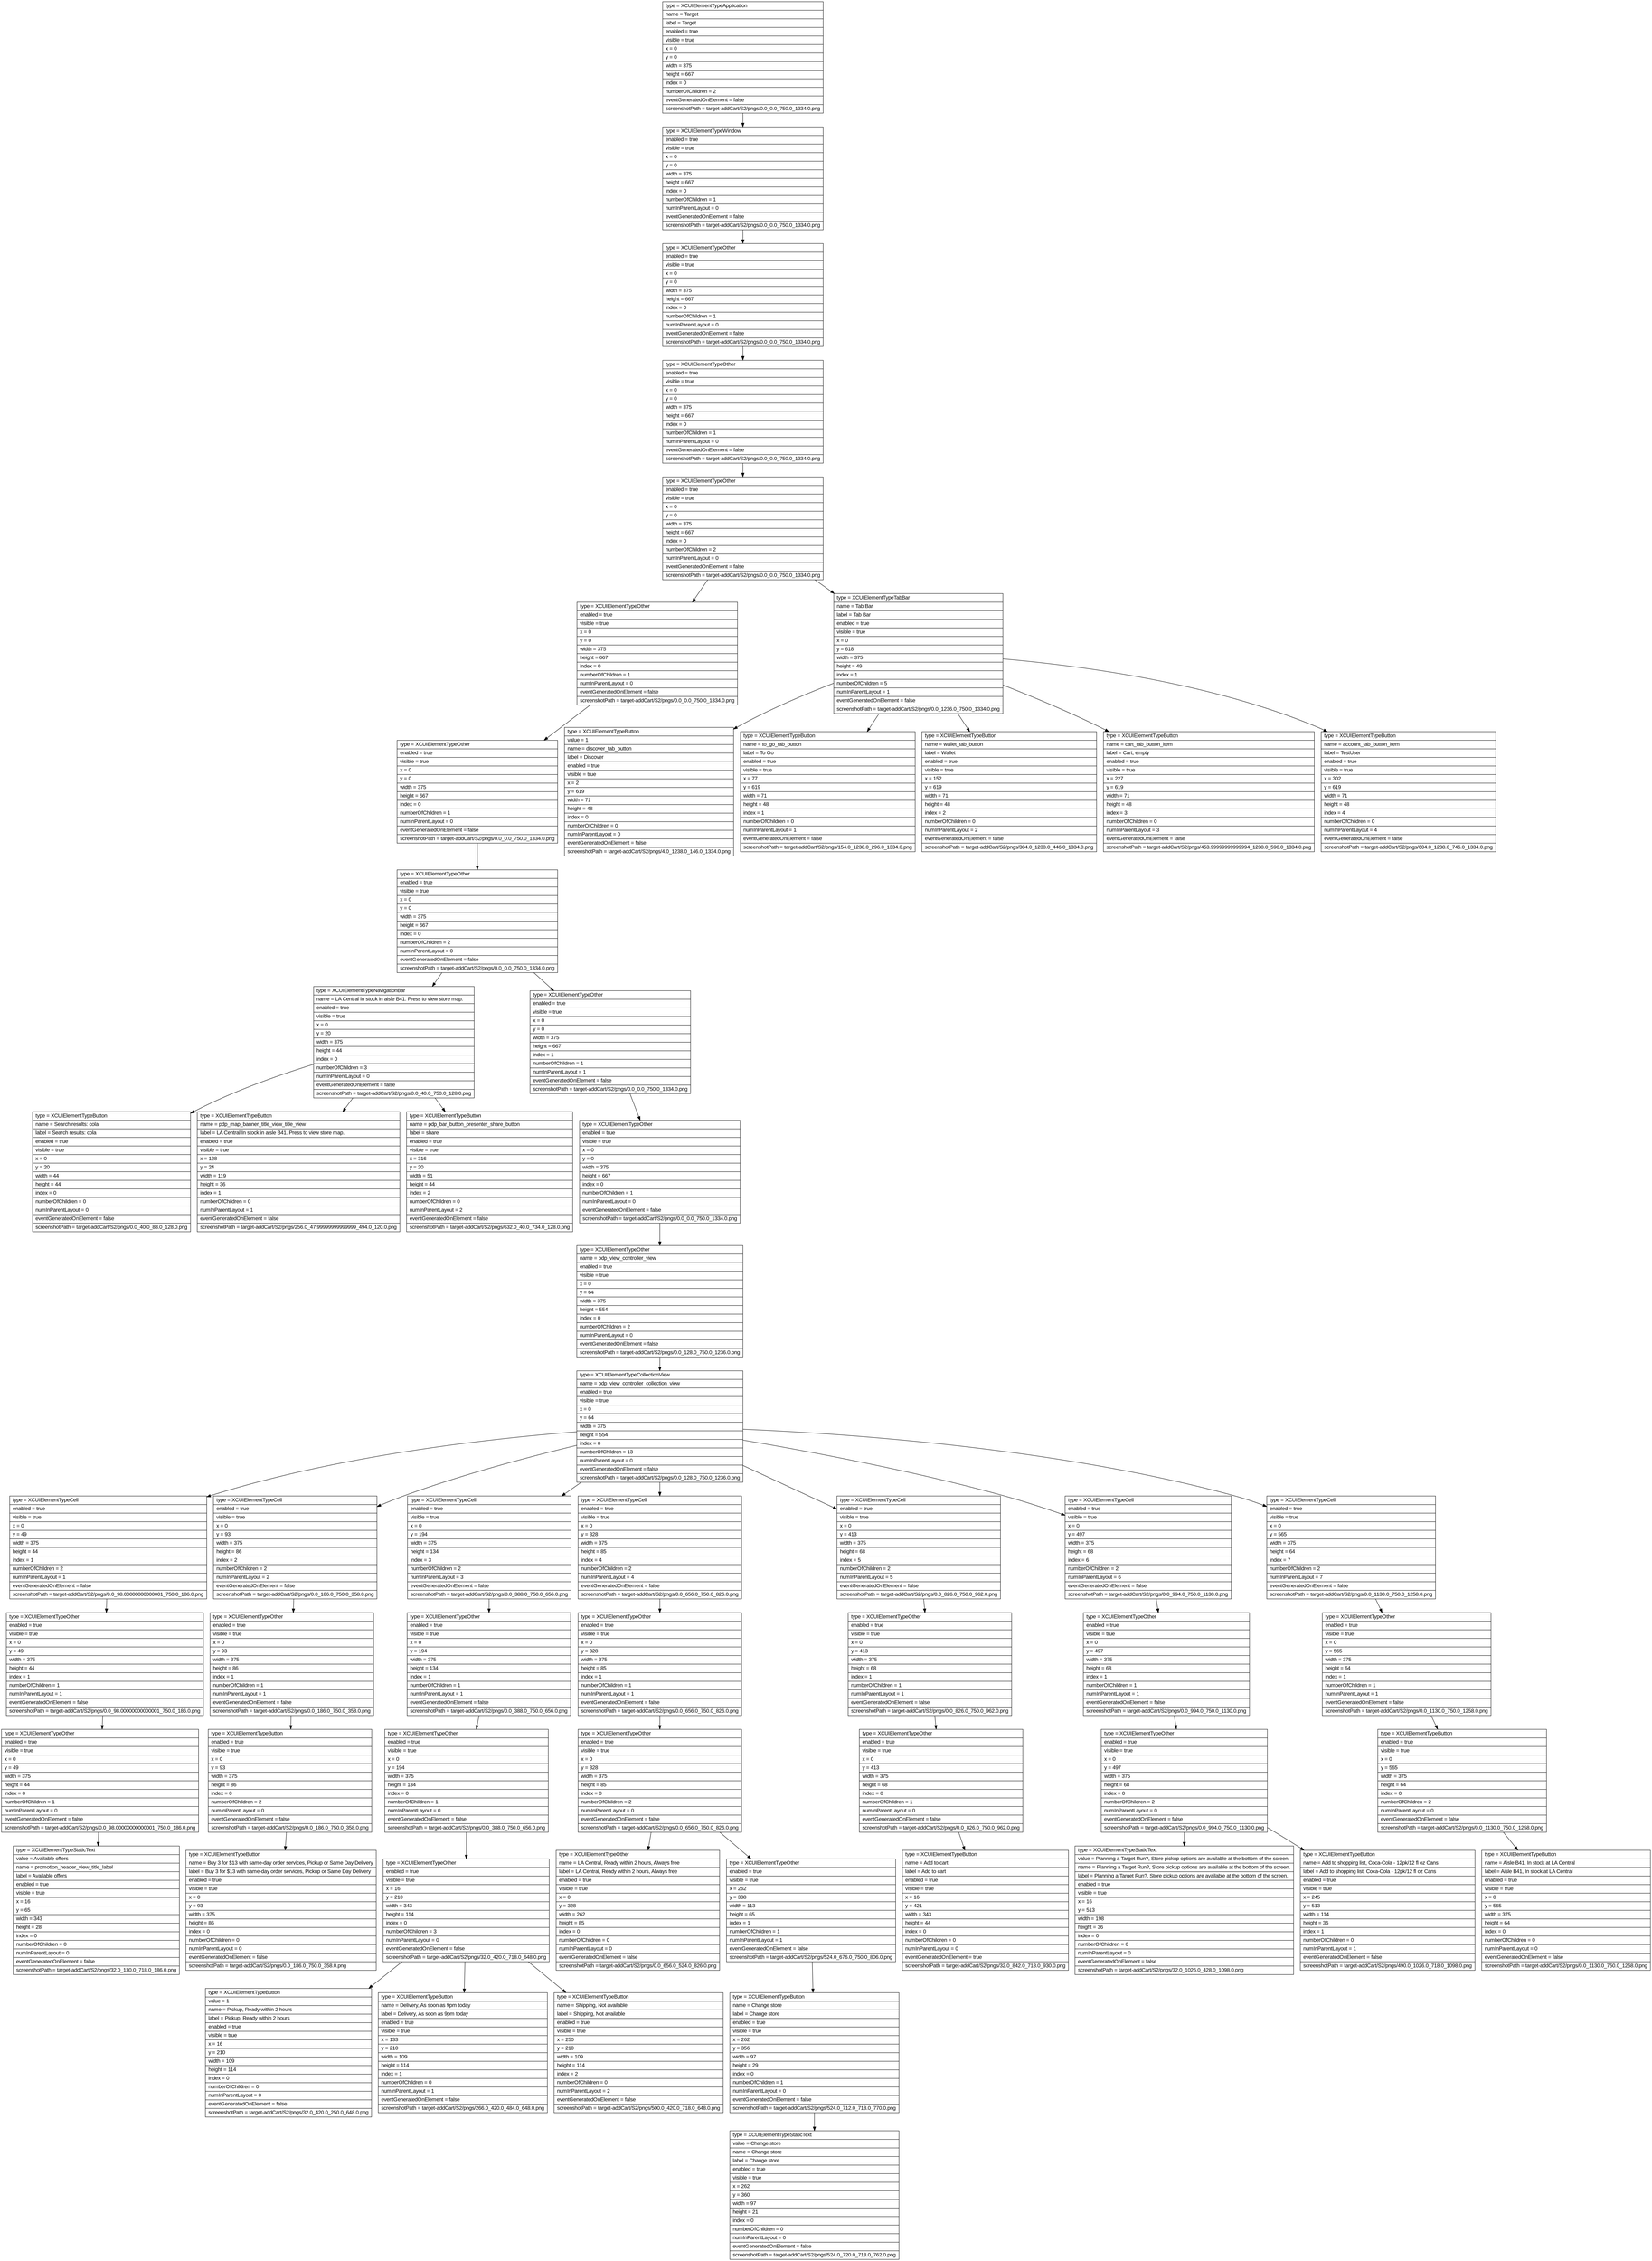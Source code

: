 digraph Layout {

	node [shape=record fontname=Arial];

	0	[label="{type = XCUIElementTypeApplication\l|name = Target\l|label = Target\l|enabled = true\l|visible = true\l|x = 0\l|y = 0\l|width = 375\l|height = 667\l|index = 0\l|numberOfChildren = 2\l|eventGeneratedOnElement = false \l|screenshotPath = target-addCart/S2/pngs/0.0_0.0_750.0_1334.0.png\l}"]
	1	[label="{type = XCUIElementTypeWindow\l|enabled = true\l|visible = true\l|x = 0\l|y = 0\l|width = 375\l|height = 667\l|index = 0\l|numberOfChildren = 1\l|numInParentLayout = 0\l|eventGeneratedOnElement = false \l|screenshotPath = target-addCart/S2/pngs/0.0_0.0_750.0_1334.0.png\l}"]
	2	[label="{type = XCUIElementTypeOther\l|enabled = true\l|visible = true\l|x = 0\l|y = 0\l|width = 375\l|height = 667\l|index = 0\l|numberOfChildren = 1\l|numInParentLayout = 0\l|eventGeneratedOnElement = false \l|screenshotPath = target-addCart/S2/pngs/0.0_0.0_750.0_1334.0.png\l}"]
	3	[label="{type = XCUIElementTypeOther\l|enabled = true\l|visible = true\l|x = 0\l|y = 0\l|width = 375\l|height = 667\l|index = 0\l|numberOfChildren = 1\l|numInParentLayout = 0\l|eventGeneratedOnElement = false \l|screenshotPath = target-addCart/S2/pngs/0.0_0.0_750.0_1334.0.png\l}"]
	4	[label="{type = XCUIElementTypeOther\l|enabled = true\l|visible = true\l|x = 0\l|y = 0\l|width = 375\l|height = 667\l|index = 0\l|numberOfChildren = 2\l|numInParentLayout = 0\l|eventGeneratedOnElement = false \l|screenshotPath = target-addCart/S2/pngs/0.0_0.0_750.0_1334.0.png\l}"]
	5	[label="{type = XCUIElementTypeOther\l|enabled = true\l|visible = true\l|x = 0\l|y = 0\l|width = 375\l|height = 667\l|index = 0\l|numberOfChildren = 1\l|numInParentLayout = 0\l|eventGeneratedOnElement = false \l|screenshotPath = target-addCart/S2/pngs/0.0_0.0_750.0_1334.0.png\l}"]
	6	[label="{type = XCUIElementTypeTabBar\l|name = Tab Bar\l|label = Tab Bar\l|enabled = true\l|visible = true\l|x = 0\l|y = 618\l|width = 375\l|height = 49\l|index = 1\l|numberOfChildren = 5\l|numInParentLayout = 1\l|eventGeneratedOnElement = false \l|screenshotPath = target-addCart/S2/pngs/0.0_1236.0_750.0_1334.0.png\l}"]
	7	[label="{type = XCUIElementTypeOther\l|enabled = true\l|visible = true\l|x = 0\l|y = 0\l|width = 375\l|height = 667\l|index = 0\l|numberOfChildren = 1\l|numInParentLayout = 0\l|eventGeneratedOnElement = false \l|screenshotPath = target-addCart/S2/pngs/0.0_0.0_750.0_1334.0.png\l}"]
	8	[label="{type = XCUIElementTypeButton\l|value = 1\l|name = discover_tab_button\l|label = Discover\l|enabled = true\l|visible = true\l|x = 2\l|y = 619\l|width = 71\l|height = 48\l|index = 0\l|numberOfChildren = 0\l|numInParentLayout = 0\l|eventGeneratedOnElement = false \l|screenshotPath = target-addCart/S2/pngs/4.0_1238.0_146.0_1334.0.png\l}"]
	9	[label="{type = XCUIElementTypeButton\l|name = to_go_tab_button\l|label = To Go\l|enabled = true\l|visible = true\l|x = 77\l|y = 619\l|width = 71\l|height = 48\l|index = 1\l|numberOfChildren = 0\l|numInParentLayout = 1\l|eventGeneratedOnElement = false \l|screenshotPath = target-addCart/S2/pngs/154.0_1238.0_296.0_1334.0.png\l}"]
	10	[label="{type = XCUIElementTypeButton\l|name = wallet_tab_button\l|label = Wallet\l|enabled = true\l|visible = true\l|x = 152\l|y = 619\l|width = 71\l|height = 48\l|index = 2\l|numberOfChildren = 0\l|numInParentLayout = 2\l|eventGeneratedOnElement = false \l|screenshotPath = target-addCart/S2/pngs/304.0_1238.0_446.0_1334.0.png\l}"]
	11	[label="{type = XCUIElementTypeButton\l|name = cart_tab_button_item\l|label = Cart, empty\l|enabled = true\l|visible = true\l|x = 227\l|y = 619\l|width = 71\l|height = 48\l|index = 3\l|numberOfChildren = 0\l|numInParentLayout = 3\l|eventGeneratedOnElement = false \l|screenshotPath = target-addCart/S2/pngs/453.99999999999994_1238.0_596.0_1334.0.png\l}"]
	12	[label="{type = XCUIElementTypeButton\l|name = account_tab_button_item\l|label = TestUser\l|enabled = true\l|visible = true\l|x = 302\l|y = 619\l|width = 71\l|height = 48\l|index = 4\l|numberOfChildren = 0\l|numInParentLayout = 4\l|eventGeneratedOnElement = false \l|screenshotPath = target-addCart/S2/pngs/604.0_1238.0_746.0_1334.0.png\l}"]
	13	[label="{type = XCUIElementTypeOther\l|enabled = true\l|visible = true\l|x = 0\l|y = 0\l|width = 375\l|height = 667\l|index = 0\l|numberOfChildren = 2\l|numInParentLayout = 0\l|eventGeneratedOnElement = false \l|screenshotPath = target-addCart/S2/pngs/0.0_0.0_750.0_1334.0.png\l}"]
	14	[label="{type = XCUIElementTypeNavigationBar\l|name = LA Central In stock in aisle B41. Press to view store map.\l|enabled = true\l|visible = true\l|x = 0\l|y = 20\l|width = 375\l|height = 44\l|index = 0\l|numberOfChildren = 3\l|numInParentLayout = 0\l|eventGeneratedOnElement = false \l|screenshotPath = target-addCart/S2/pngs/0.0_40.0_750.0_128.0.png\l}"]
	15	[label="{type = XCUIElementTypeOther\l|enabled = true\l|visible = true\l|x = 0\l|y = 0\l|width = 375\l|height = 667\l|index = 1\l|numberOfChildren = 1\l|numInParentLayout = 1\l|eventGeneratedOnElement = false \l|screenshotPath = target-addCart/S2/pngs/0.0_0.0_750.0_1334.0.png\l}"]
	16	[label="{type = XCUIElementTypeButton\l|name = Search results: cola\l|label = Search results: cola\l|enabled = true\l|visible = true\l|x = 0\l|y = 20\l|width = 44\l|height = 44\l|index = 0\l|numberOfChildren = 0\l|numInParentLayout = 0\l|eventGeneratedOnElement = false \l|screenshotPath = target-addCart/S2/pngs/0.0_40.0_88.0_128.0.png\l}"]
	17	[label="{type = XCUIElementTypeButton\l|name = pdp_map_banner_title_view_title_view\l|label = LA Central In stock in aisle B41. Press to view store map.\l|enabled = true\l|visible = true\l|x = 128\l|y = 24\l|width = 119\l|height = 36\l|index = 1\l|numberOfChildren = 0\l|numInParentLayout = 1\l|eventGeneratedOnElement = false \l|screenshotPath = target-addCart/S2/pngs/256.0_47.99999999999999_494.0_120.0.png\l}"]
	18	[label="{type = XCUIElementTypeButton\l|name = pdp_bar_button_presenter_share_button\l|label = share\l|enabled = true\l|visible = true\l|x = 316\l|y = 20\l|width = 51\l|height = 44\l|index = 2\l|numberOfChildren = 0\l|numInParentLayout = 2\l|eventGeneratedOnElement = false \l|screenshotPath = target-addCart/S2/pngs/632.0_40.0_734.0_128.0.png\l}"]
	19	[label="{type = XCUIElementTypeOther\l|enabled = true\l|visible = true\l|x = 0\l|y = 0\l|width = 375\l|height = 667\l|index = 0\l|numberOfChildren = 1\l|numInParentLayout = 0\l|eventGeneratedOnElement = false \l|screenshotPath = target-addCart/S2/pngs/0.0_0.0_750.0_1334.0.png\l}"]
	20	[label="{type = XCUIElementTypeOther\l|name = pdp_view_controller_view\l|enabled = true\l|visible = true\l|x = 0\l|y = 64\l|width = 375\l|height = 554\l|index = 0\l|numberOfChildren = 2\l|numInParentLayout = 0\l|eventGeneratedOnElement = false \l|screenshotPath = target-addCart/S2/pngs/0.0_128.0_750.0_1236.0.png\l}"]
	21	[label="{type = XCUIElementTypeCollectionView\l|name = pdp_view_controller_collection_view\l|enabled = true\l|visible = true\l|x = 0\l|y = 64\l|width = 375\l|height = 554\l|index = 0\l|numberOfChildren = 13\l|numInParentLayout = 0\l|eventGeneratedOnElement = false \l|screenshotPath = target-addCart/S2/pngs/0.0_128.0_750.0_1236.0.png\l}"]
	22	[label="{type = XCUIElementTypeCell\l|enabled = true\l|visible = true\l|x = 0\l|y = 49\l|width = 375\l|height = 44\l|index = 1\l|numberOfChildren = 2\l|numInParentLayout = 1\l|eventGeneratedOnElement = false \l|screenshotPath = target-addCart/S2/pngs/0.0_98.00000000000001_750.0_186.0.png\l}"]
	23	[label="{type = XCUIElementTypeCell\l|enabled = true\l|visible = true\l|x = 0\l|y = 93\l|width = 375\l|height = 86\l|index = 2\l|numberOfChildren = 2\l|numInParentLayout = 2\l|eventGeneratedOnElement = false \l|screenshotPath = target-addCart/S2/pngs/0.0_186.0_750.0_358.0.png\l}"]
	24	[label="{type = XCUIElementTypeCell\l|enabled = true\l|visible = true\l|x = 0\l|y = 194\l|width = 375\l|height = 134\l|index = 3\l|numberOfChildren = 2\l|numInParentLayout = 3\l|eventGeneratedOnElement = false \l|screenshotPath = target-addCart/S2/pngs/0.0_388.0_750.0_656.0.png\l}"]
	25	[label="{type = XCUIElementTypeCell\l|enabled = true\l|visible = true\l|x = 0\l|y = 328\l|width = 375\l|height = 85\l|index = 4\l|numberOfChildren = 2\l|numInParentLayout = 4\l|eventGeneratedOnElement = false \l|screenshotPath = target-addCart/S2/pngs/0.0_656.0_750.0_826.0.png\l}"]
	26	[label="{type = XCUIElementTypeCell\l|enabled = true\l|visible = true\l|x = 0\l|y = 413\l|width = 375\l|height = 68\l|index = 5\l|numberOfChildren = 2\l|numInParentLayout = 5\l|eventGeneratedOnElement = false \l|screenshotPath = target-addCart/S2/pngs/0.0_826.0_750.0_962.0.png\l}"]
	27	[label="{type = XCUIElementTypeCell\l|enabled = true\l|visible = true\l|x = 0\l|y = 497\l|width = 375\l|height = 68\l|index = 6\l|numberOfChildren = 2\l|numInParentLayout = 6\l|eventGeneratedOnElement = false \l|screenshotPath = target-addCart/S2/pngs/0.0_994.0_750.0_1130.0.png\l}"]
	28	[label="{type = XCUIElementTypeCell\l|enabled = true\l|visible = true\l|x = 0\l|y = 565\l|width = 375\l|height = 64\l|index = 7\l|numberOfChildren = 2\l|numInParentLayout = 7\l|eventGeneratedOnElement = false \l|screenshotPath = target-addCart/S2/pngs/0.0_1130.0_750.0_1258.0.png\l}"]
	29	[label="{type = XCUIElementTypeOther\l|enabled = true\l|visible = true\l|x = 0\l|y = 49\l|width = 375\l|height = 44\l|index = 1\l|numberOfChildren = 1\l|numInParentLayout = 1\l|eventGeneratedOnElement = false \l|screenshotPath = target-addCart/S2/pngs/0.0_98.00000000000001_750.0_186.0.png\l}"]
	30	[label="{type = XCUIElementTypeOther\l|enabled = true\l|visible = true\l|x = 0\l|y = 93\l|width = 375\l|height = 86\l|index = 1\l|numberOfChildren = 1\l|numInParentLayout = 1\l|eventGeneratedOnElement = false \l|screenshotPath = target-addCart/S2/pngs/0.0_186.0_750.0_358.0.png\l}"]
	31	[label="{type = XCUIElementTypeOther\l|enabled = true\l|visible = true\l|x = 0\l|y = 194\l|width = 375\l|height = 134\l|index = 1\l|numberOfChildren = 1\l|numInParentLayout = 1\l|eventGeneratedOnElement = false \l|screenshotPath = target-addCart/S2/pngs/0.0_388.0_750.0_656.0.png\l}"]
	32	[label="{type = XCUIElementTypeOther\l|enabled = true\l|visible = true\l|x = 0\l|y = 328\l|width = 375\l|height = 85\l|index = 1\l|numberOfChildren = 1\l|numInParentLayout = 1\l|eventGeneratedOnElement = false \l|screenshotPath = target-addCart/S2/pngs/0.0_656.0_750.0_826.0.png\l}"]
	33	[label="{type = XCUIElementTypeOther\l|enabled = true\l|visible = true\l|x = 0\l|y = 413\l|width = 375\l|height = 68\l|index = 1\l|numberOfChildren = 1\l|numInParentLayout = 1\l|eventGeneratedOnElement = false \l|screenshotPath = target-addCart/S2/pngs/0.0_826.0_750.0_962.0.png\l}"]
	34	[label="{type = XCUIElementTypeOther\l|enabled = true\l|visible = true\l|x = 0\l|y = 497\l|width = 375\l|height = 68\l|index = 1\l|numberOfChildren = 1\l|numInParentLayout = 1\l|eventGeneratedOnElement = false \l|screenshotPath = target-addCart/S2/pngs/0.0_994.0_750.0_1130.0.png\l}"]
	35	[label="{type = XCUIElementTypeOther\l|enabled = true\l|visible = true\l|x = 0\l|y = 565\l|width = 375\l|height = 64\l|index = 1\l|numberOfChildren = 1\l|numInParentLayout = 1\l|eventGeneratedOnElement = false \l|screenshotPath = target-addCart/S2/pngs/0.0_1130.0_750.0_1258.0.png\l}"]
	36	[label="{type = XCUIElementTypeOther\l|enabled = true\l|visible = true\l|x = 0\l|y = 49\l|width = 375\l|height = 44\l|index = 0\l|numberOfChildren = 1\l|numInParentLayout = 0\l|eventGeneratedOnElement = false \l|screenshotPath = target-addCart/S2/pngs/0.0_98.00000000000001_750.0_186.0.png\l}"]
	37	[label="{type = XCUIElementTypeButton\l|enabled = true\l|visible = true\l|x = 0\l|y = 93\l|width = 375\l|height = 86\l|index = 0\l|numberOfChildren = 2\l|numInParentLayout = 0\l|eventGeneratedOnElement = false \l|screenshotPath = target-addCart/S2/pngs/0.0_186.0_750.0_358.0.png\l}"]
	38	[label="{type = XCUIElementTypeOther\l|enabled = true\l|visible = true\l|x = 0\l|y = 194\l|width = 375\l|height = 134\l|index = 0\l|numberOfChildren = 1\l|numInParentLayout = 0\l|eventGeneratedOnElement = false \l|screenshotPath = target-addCart/S2/pngs/0.0_388.0_750.0_656.0.png\l}"]
	39	[label="{type = XCUIElementTypeOther\l|enabled = true\l|visible = true\l|x = 0\l|y = 328\l|width = 375\l|height = 85\l|index = 0\l|numberOfChildren = 2\l|numInParentLayout = 0\l|eventGeneratedOnElement = false \l|screenshotPath = target-addCart/S2/pngs/0.0_656.0_750.0_826.0.png\l}"]
	40	[label="{type = XCUIElementTypeOther\l|enabled = true\l|visible = true\l|x = 0\l|y = 413\l|width = 375\l|height = 68\l|index = 0\l|numberOfChildren = 1\l|numInParentLayout = 0\l|eventGeneratedOnElement = false \l|screenshotPath = target-addCart/S2/pngs/0.0_826.0_750.0_962.0.png\l}"]
	41	[label="{type = XCUIElementTypeOther\l|enabled = true\l|visible = true\l|x = 0\l|y = 497\l|width = 375\l|height = 68\l|index = 0\l|numberOfChildren = 2\l|numInParentLayout = 0\l|eventGeneratedOnElement = false \l|screenshotPath = target-addCart/S2/pngs/0.0_994.0_750.0_1130.0.png\l}"]
	42	[label="{type = XCUIElementTypeButton\l|enabled = true\l|visible = true\l|x = 0\l|y = 565\l|width = 375\l|height = 64\l|index = 0\l|numberOfChildren = 2\l|numInParentLayout = 0\l|eventGeneratedOnElement = false \l|screenshotPath = target-addCart/S2/pngs/0.0_1130.0_750.0_1258.0.png\l}"]
	43	[label="{type = XCUIElementTypeStaticText\l|value = Available offers\l|name = promotion_header_view_title_label\l|label = Available offers\l|enabled = true\l|visible = true\l|x = 16\l|y = 65\l|width = 343\l|height = 28\l|index = 0\l|numberOfChildren = 0\l|numInParentLayout = 0\l|eventGeneratedOnElement = false \l|screenshotPath = target-addCart/S2/pngs/32.0_130.0_718.0_186.0.png\l}"]
	44	[label="{type = XCUIElementTypeButton\l|name = Buy 3 for $13 with same-day order services, Pickup or Same Day Delivery\l|label = Buy 3 for $13 with same-day order services, Pickup or Same Day Delivery\l|enabled = true\l|visible = true\l|x = 0\l|y = 93\l|width = 375\l|height = 86\l|index = 0\l|numberOfChildren = 0\l|numInParentLayout = 0\l|eventGeneratedOnElement = false \l|screenshotPath = target-addCart/S2/pngs/0.0_186.0_750.0_358.0.png\l}"]
	45	[label="{type = XCUIElementTypeOther\l|enabled = true\l|visible = true\l|x = 16\l|y = 210\l|width = 343\l|height = 114\l|index = 0\l|numberOfChildren = 3\l|numInParentLayout = 0\l|eventGeneratedOnElement = false \l|screenshotPath = target-addCart/S2/pngs/32.0_420.0_718.0_648.0.png\l}"]
	46	[label="{type = XCUIElementTypeOther\l|name = LA Central, Ready within 2 hours, Always free\l|label = LA Central, Ready within 2 hours, Always free\l|enabled = true\l|visible = true\l|x = 0\l|y = 328\l|width = 262\l|height = 85\l|index = 0\l|numberOfChildren = 0\l|numInParentLayout = 0\l|eventGeneratedOnElement = false \l|screenshotPath = target-addCart/S2/pngs/0.0_656.0_524.0_826.0.png\l}"]
	47	[label="{type = XCUIElementTypeOther\l|enabled = true\l|visible = true\l|x = 262\l|y = 338\l|width = 113\l|height = 65\l|index = 1\l|numberOfChildren = 1\l|numInParentLayout = 1\l|eventGeneratedOnElement = false \l|screenshotPath = target-addCart/S2/pngs/524.0_676.0_750.0_806.0.png\l}"]
	48	[label="{type = XCUIElementTypeButton\l|name = Add to cart\l|label = Add to cart\l|enabled = true\l|visible = true\l|x = 16\l|y = 421\l|width = 343\l|height = 44\l|index = 0\l|numberOfChildren = 0\l|numInParentLayout = 0\l|eventGeneratedOnElement = true \l|screenshotPath = target-addCart/S2/pngs/32.0_842.0_718.0_930.0.png\l}"]
	49	[label="{type = XCUIElementTypeStaticText\l|value = Planning a Target Run?, Store pickup options are available at the bottom of the screen.\l|name = Planning a Target Run?, Store pickup options are available at the bottom of the screen.\l|label = Planning a Target Run?, Store pickup options are available at the bottom of the screen.\l|enabled = true\l|visible = true\l|x = 16\l|y = 513\l|width = 198\l|height = 36\l|index = 0\l|numberOfChildren = 0\l|numInParentLayout = 0\l|eventGeneratedOnElement = false \l|screenshotPath = target-addCart/S2/pngs/32.0_1026.0_428.0_1098.0.png\l}"]
	50	[label="{type = XCUIElementTypeButton\l|name = Add to shopping list, Coca-Cola - 12pk/12 fl oz Cans\l|label = Add to shopping list, Coca-Cola - 12pk/12 fl oz Cans\l|enabled = true\l|visible = true\l|x = 245\l|y = 513\l|width = 114\l|height = 36\l|index = 1\l|numberOfChildren = 0\l|numInParentLayout = 1\l|eventGeneratedOnElement = false \l|screenshotPath = target-addCart/S2/pngs/490.0_1026.0_718.0_1098.0.png\l}"]
	51	[label="{type = XCUIElementTypeButton\l|name = Aisle B41, In stock at LA Central\l|label = Aisle B41, In stock at LA Central\l|enabled = true\l|visible = true\l|x = 0\l|y = 565\l|width = 375\l|height = 64\l|index = 0\l|numberOfChildren = 0\l|numInParentLayout = 0\l|eventGeneratedOnElement = false \l|screenshotPath = target-addCart/S2/pngs/0.0_1130.0_750.0_1258.0.png\l}"]
	52	[label="{type = XCUIElementTypeButton\l|value = 1\l|name = Pickup, Ready within 2 hours\l|label = Pickup, Ready within 2 hours\l|enabled = true\l|visible = true\l|x = 16\l|y = 210\l|width = 109\l|height = 114\l|index = 0\l|numberOfChildren = 0\l|numInParentLayout = 0\l|eventGeneratedOnElement = false \l|screenshotPath = target-addCart/S2/pngs/32.0_420.0_250.0_648.0.png\l}"]
	53	[label="{type = XCUIElementTypeButton\l|name = Delivery, As soon as 9pm today\l|label = Delivery, As soon as 9pm today\l|enabled = true\l|visible = true\l|x = 133\l|y = 210\l|width = 109\l|height = 114\l|index = 1\l|numberOfChildren = 0\l|numInParentLayout = 1\l|eventGeneratedOnElement = false \l|screenshotPath = target-addCart/S2/pngs/266.0_420.0_484.0_648.0.png\l}"]
	54	[label="{type = XCUIElementTypeButton\l|name = Shipping, Not available\l|label = Shipping, Not available\l|enabled = true\l|visible = true\l|x = 250\l|y = 210\l|width = 109\l|height = 114\l|index = 2\l|numberOfChildren = 0\l|numInParentLayout = 2\l|eventGeneratedOnElement = false \l|screenshotPath = target-addCart/S2/pngs/500.0_420.0_718.0_648.0.png\l}"]
	55	[label="{type = XCUIElementTypeButton\l|name = Change store\l|label = Change store\l|enabled = true\l|visible = true\l|x = 262\l|y = 356\l|width = 97\l|height = 29\l|index = 0\l|numberOfChildren = 1\l|numInParentLayout = 0\l|eventGeneratedOnElement = false \l|screenshotPath = target-addCart/S2/pngs/524.0_712.0_718.0_770.0.png\l}"]
	56	[label="{type = XCUIElementTypeStaticText\l|value = Change store\l|name = Change store\l|label = Change store\l|enabled = true\l|visible = true\l|x = 262\l|y = 360\l|width = 97\l|height = 21\l|index = 0\l|numberOfChildren = 0\l|numInParentLayout = 0\l|eventGeneratedOnElement = false \l|screenshotPath = target-addCart/S2/pngs/524.0_720.0_718.0_762.0.png\l}"]


	0 -> 1
	1 -> 2
	2 -> 3
	3 -> 4
	4 -> 5
	4 -> 6
	5 -> 7
	6 -> 8
	6 -> 9
	6 -> 10
	6 -> 11
	6 -> 12
	7 -> 13
	13 -> 14
	13 -> 15
	14 -> 16
	14 -> 17
	14 -> 18
	15 -> 19
	19 -> 20
	20 -> 21
	21 -> 22
	21 -> 23
	21 -> 24
	21 -> 25
	21 -> 26
	21 -> 27
	21 -> 28
	22 -> 29
	23 -> 30
	24 -> 31
	25 -> 32
	26 -> 33
	27 -> 34
	28 -> 35
	29 -> 36
	30 -> 37
	31 -> 38
	32 -> 39
	33 -> 40
	34 -> 41
	35 -> 42
	36 -> 43
	37 -> 44
	38 -> 45
	39 -> 46
	39 -> 47
	40 -> 48
	41 -> 49
	41 -> 50
	42 -> 51
	45 -> 52
	45 -> 53
	45 -> 54
	47 -> 55
	55 -> 56


}